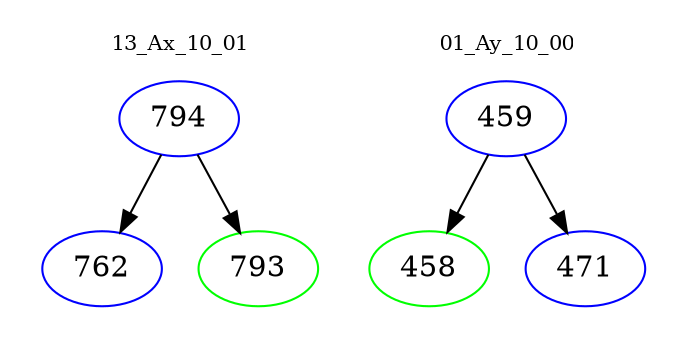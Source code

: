 digraph{
subgraph cluster_0 {
color = white
label = "13_Ax_10_01";
fontsize=10;
T0_794 [label="794", color="blue"]
T0_794 -> T0_762 [color="black"]
T0_762 [label="762", color="blue"]
T0_794 -> T0_793 [color="black"]
T0_793 [label="793", color="green"]
}
subgraph cluster_1 {
color = white
label = "01_Ay_10_00";
fontsize=10;
T1_459 [label="459", color="blue"]
T1_459 -> T1_458 [color="black"]
T1_458 [label="458", color="green"]
T1_459 -> T1_471 [color="black"]
T1_471 [label="471", color="blue"]
}
}
